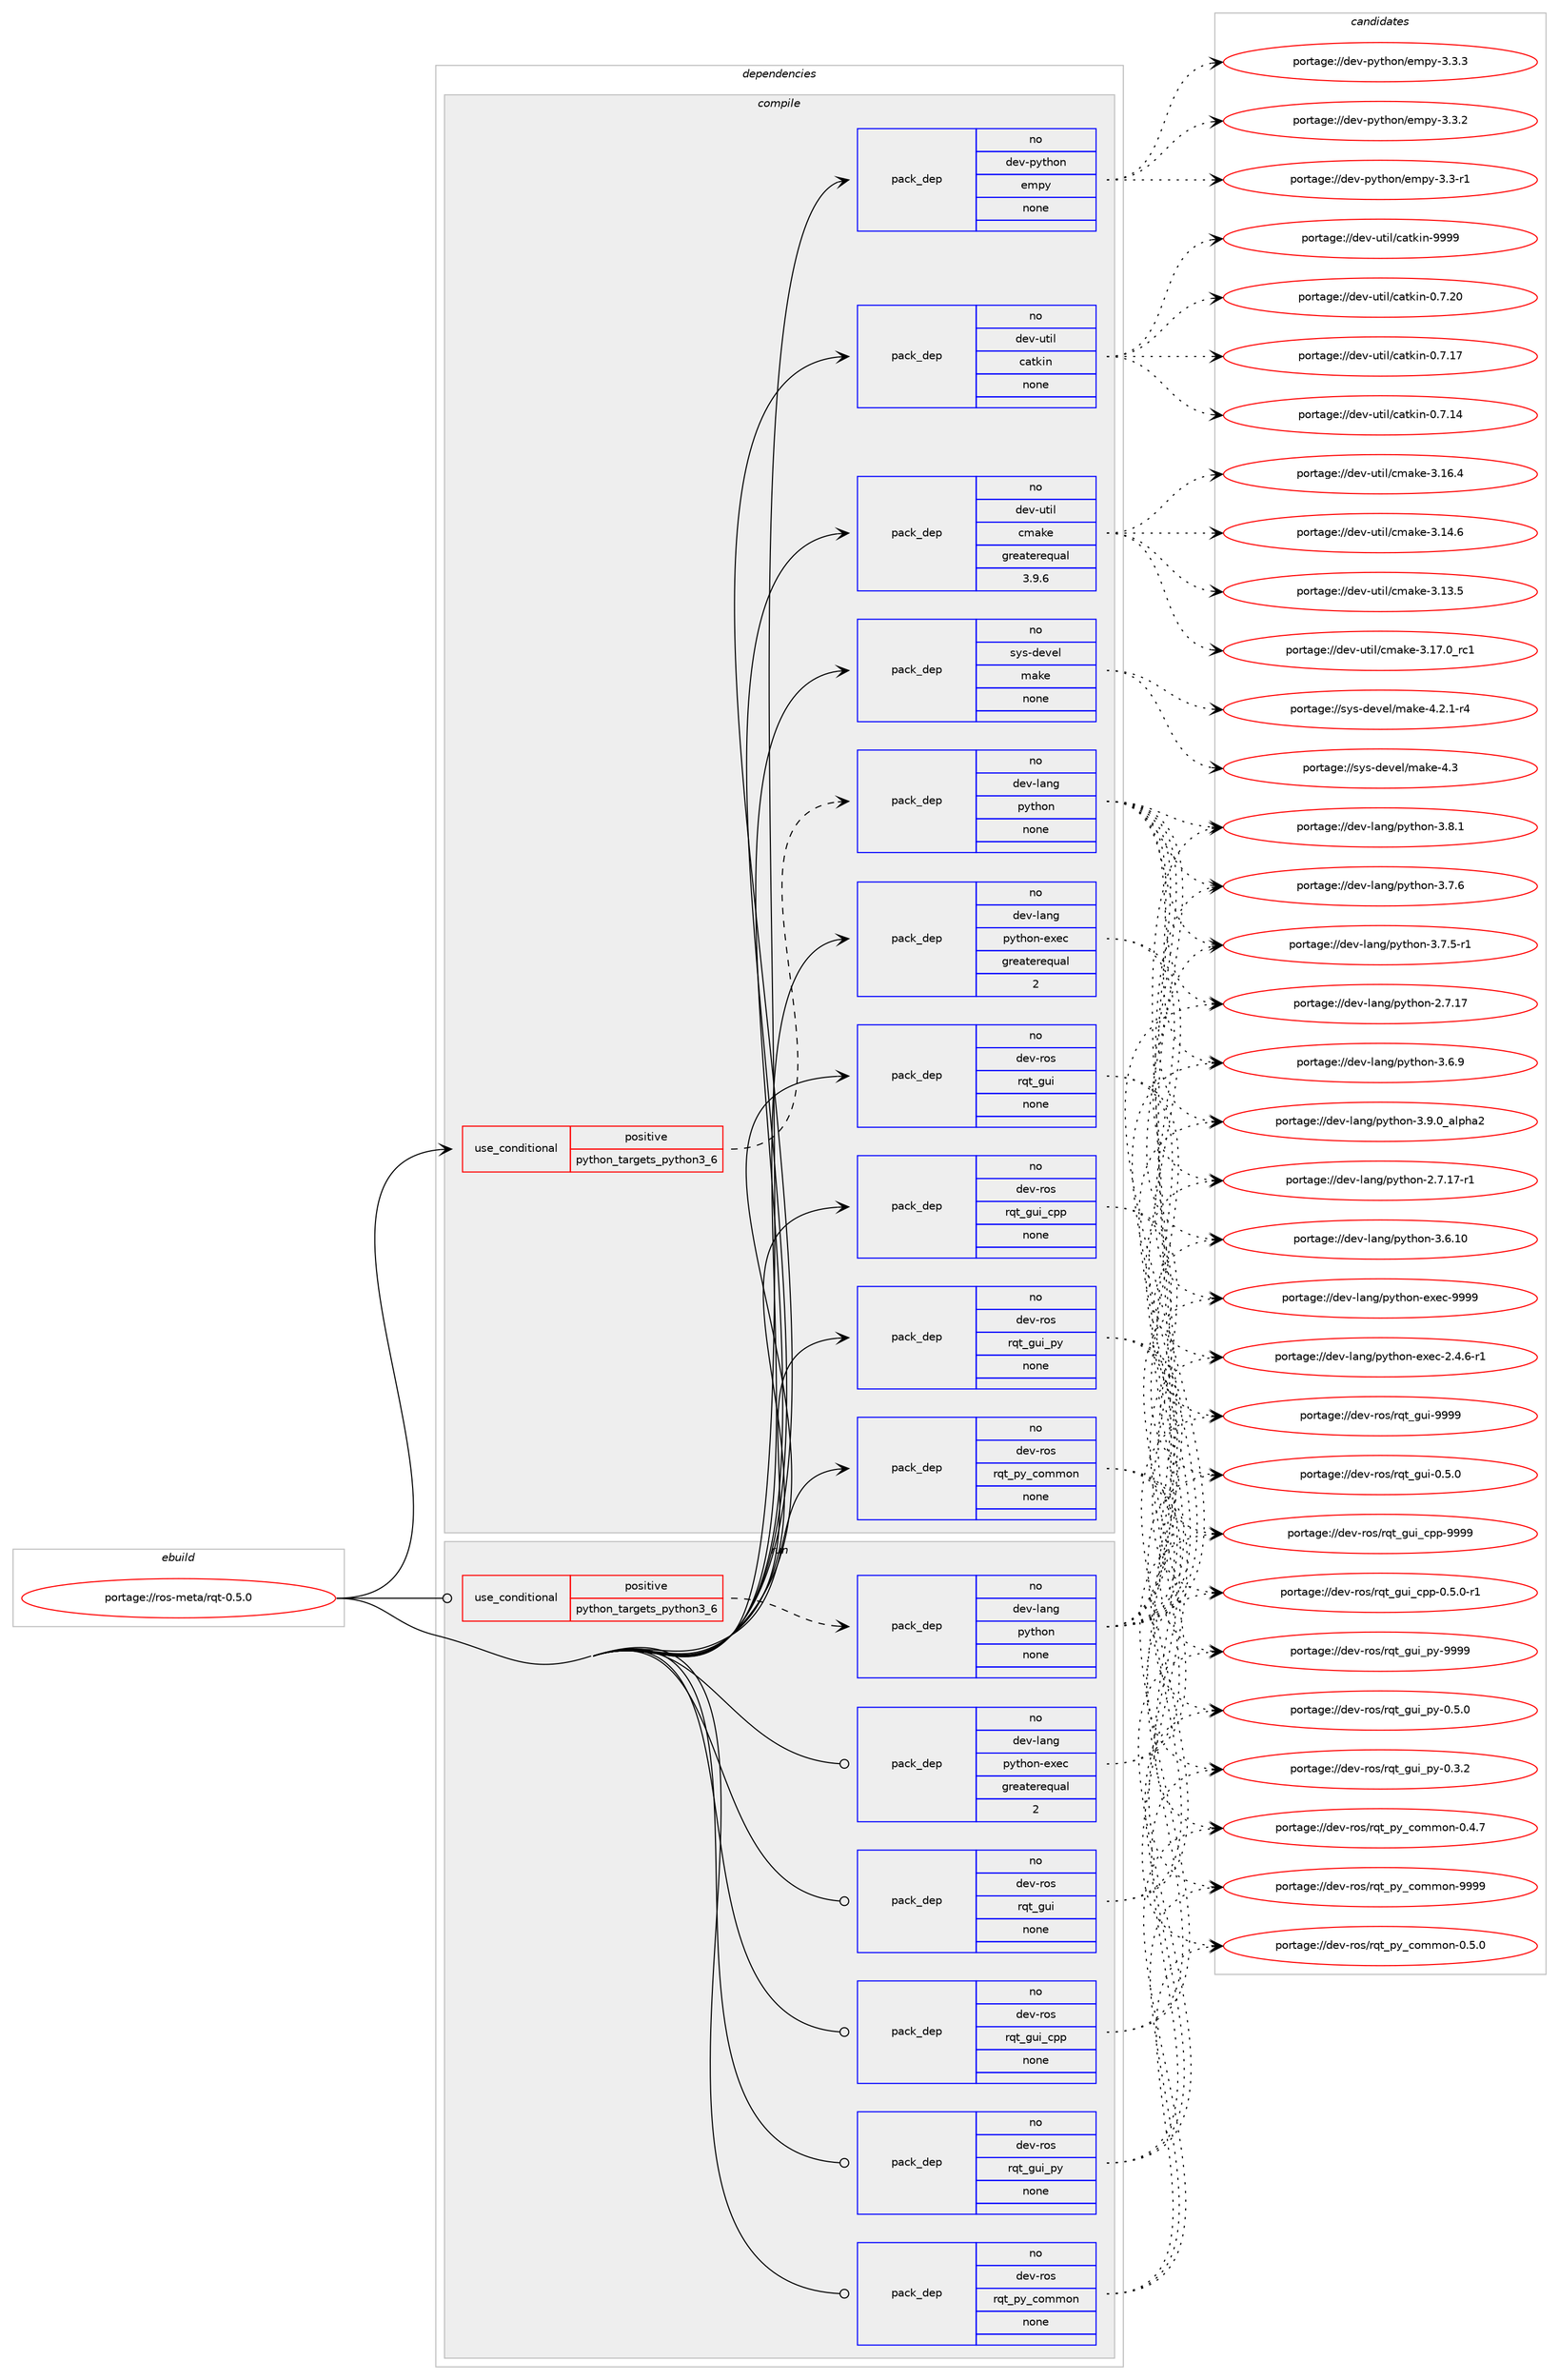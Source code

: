 digraph prolog {

# *************
# Graph options
# *************

newrank=true;
concentrate=true;
compound=true;
graph [rankdir=LR,fontname=Helvetica,fontsize=10,ranksep=1.5];#, ranksep=2.5, nodesep=0.2];
edge  [arrowhead=vee];
node  [fontname=Helvetica,fontsize=10];

# **********
# The ebuild
# **********

subgraph cluster_leftcol {
color=gray;
rank=same;
label=<<i>ebuild</i>>;
id [label="portage://ros-meta/rqt-0.5.0", color=red, width=4, href="../ros-meta/rqt-0.5.0.svg"];
}

# ****************
# The dependencies
# ****************

subgraph cluster_midcol {
color=gray;
label=<<i>dependencies</i>>;
subgraph cluster_compile {
fillcolor="#eeeeee";
style=filled;
label=<<i>compile</i>>;
subgraph cond21412 {
dependency106482 [label=<<TABLE BORDER="0" CELLBORDER="1" CELLSPACING="0" CELLPADDING="4"><TR><TD ROWSPAN="3" CELLPADDING="10">use_conditional</TD></TR><TR><TD>positive</TD></TR><TR><TD>python_targets_python3_6</TD></TR></TABLE>>, shape=none, color=red];
subgraph pack83254 {
dependency106483 [label=<<TABLE BORDER="0" CELLBORDER="1" CELLSPACING="0" CELLPADDING="4" WIDTH="220"><TR><TD ROWSPAN="6" CELLPADDING="30">pack_dep</TD></TR><TR><TD WIDTH="110">no</TD></TR><TR><TD>dev-lang</TD></TR><TR><TD>python</TD></TR><TR><TD>none</TD></TR><TR><TD></TD></TR></TABLE>>, shape=none, color=blue];
}
dependency106482:e -> dependency106483:w [weight=20,style="dashed",arrowhead="vee"];
}
id:e -> dependency106482:w [weight=20,style="solid",arrowhead="vee"];
subgraph pack83255 {
dependency106484 [label=<<TABLE BORDER="0" CELLBORDER="1" CELLSPACING="0" CELLPADDING="4" WIDTH="220"><TR><TD ROWSPAN="6" CELLPADDING="30">pack_dep</TD></TR><TR><TD WIDTH="110">no</TD></TR><TR><TD>dev-lang</TD></TR><TR><TD>python-exec</TD></TR><TR><TD>greaterequal</TD></TR><TR><TD>2</TD></TR></TABLE>>, shape=none, color=blue];
}
id:e -> dependency106484:w [weight=20,style="solid",arrowhead="vee"];
subgraph pack83256 {
dependency106485 [label=<<TABLE BORDER="0" CELLBORDER="1" CELLSPACING="0" CELLPADDING="4" WIDTH="220"><TR><TD ROWSPAN="6" CELLPADDING="30">pack_dep</TD></TR><TR><TD WIDTH="110">no</TD></TR><TR><TD>dev-python</TD></TR><TR><TD>empy</TD></TR><TR><TD>none</TD></TR><TR><TD></TD></TR></TABLE>>, shape=none, color=blue];
}
id:e -> dependency106485:w [weight=20,style="solid",arrowhead="vee"];
subgraph pack83257 {
dependency106486 [label=<<TABLE BORDER="0" CELLBORDER="1" CELLSPACING="0" CELLPADDING="4" WIDTH="220"><TR><TD ROWSPAN="6" CELLPADDING="30">pack_dep</TD></TR><TR><TD WIDTH="110">no</TD></TR><TR><TD>dev-ros</TD></TR><TR><TD>rqt_gui</TD></TR><TR><TD>none</TD></TR><TR><TD></TD></TR></TABLE>>, shape=none, color=blue];
}
id:e -> dependency106486:w [weight=20,style="solid",arrowhead="vee"];
subgraph pack83258 {
dependency106487 [label=<<TABLE BORDER="0" CELLBORDER="1" CELLSPACING="0" CELLPADDING="4" WIDTH="220"><TR><TD ROWSPAN="6" CELLPADDING="30">pack_dep</TD></TR><TR><TD WIDTH="110">no</TD></TR><TR><TD>dev-ros</TD></TR><TR><TD>rqt_gui_cpp</TD></TR><TR><TD>none</TD></TR><TR><TD></TD></TR></TABLE>>, shape=none, color=blue];
}
id:e -> dependency106487:w [weight=20,style="solid",arrowhead="vee"];
subgraph pack83259 {
dependency106488 [label=<<TABLE BORDER="0" CELLBORDER="1" CELLSPACING="0" CELLPADDING="4" WIDTH="220"><TR><TD ROWSPAN="6" CELLPADDING="30">pack_dep</TD></TR><TR><TD WIDTH="110">no</TD></TR><TR><TD>dev-ros</TD></TR><TR><TD>rqt_gui_py</TD></TR><TR><TD>none</TD></TR><TR><TD></TD></TR></TABLE>>, shape=none, color=blue];
}
id:e -> dependency106488:w [weight=20,style="solid",arrowhead="vee"];
subgraph pack83260 {
dependency106489 [label=<<TABLE BORDER="0" CELLBORDER="1" CELLSPACING="0" CELLPADDING="4" WIDTH="220"><TR><TD ROWSPAN="6" CELLPADDING="30">pack_dep</TD></TR><TR><TD WIDTH="110">no</TD></TR><TR><TD>dev-ros</TD></TR><TR><TD>rqt_py_common</TD></TR><TR><TD>none</TD></TR><TR><TD></TD></TR></TABLE>>, shape=none, color=blue];
}
id:e -> dependency106489:w [weight=20,style="solid",arrowhead="vee"];
subgraph pack83261 {
dependency106490 [label=<<TABLE BORDER="0" CELLBORDER="1" CELLSPACING="0" CELLPADDING="4" WIDTH="220"><TR><TD ROWSPAN="6" CELLPADDING="30">pack_dep</TD></TR><TR><TD WIDTH="110">no</TD></TR><TR><TD>dev-util</TD></TR><TR><TD>catkin</TD></TR><TR><TD>none</TD></TR><TR><TD></TD></TR></TABLE>>, shape=none, color=blue];
}
id:e -> dependency106490:w [weight=20,style="solid",arrowhead="vee"];
subgraph pack83262 {
dependency106491 [label=<<TABLE BORDER="0" CELLBORDER="1" CELLSPACING="0" CELLPADDING="4" WIDTH="220"><TR><TD ROWSPAN="6" CELLPADDING="30">pack_dep</TD></TR><TR><TD WIDTH="110">no</TD></TR><TR><TD>dev-util</TD></TR><TR><TD>cmake</TD></TR><TR><TD>greaterequal</TD></TR><TR><TD>3.9.6</TD></TR></TABLE>>, shape=none, color=blue];
}
id:e -> dependency106491:w [weight=20,style="solid",arrowhead="vee"];
subgraph pack83263 {
dependency106492 [label=<<TABLE BORDER="0" CELLBORDER="1" CELLSPACING="0" CELLPADDING="4" WIDTH="220"><TR><TD ROWSPAN="6" CELLPADDING="30">pack_dep</TD></TR><TR><TD WIDTH="110">no</TD></TR><TR><TD>sys-devel</TD></TR><TR><TD>make</TD></TR><TR><TD>none</TD></TR><TR><TD></TD></TR></TABLE>>, shape=none, color=blue];
}
id:e -> dependency106492:w [weight=20,style="solid",arrowhead="vee"];
}
subgraph cluster_compileandrun {
fillcolor="#eeeeee";
style=filled;
label=<<i>compile and run</i>>;
}
subgraph cluster_run {
fillcolor="#eeeeee";
style=filled;
label=<<i>run</i>>;
subgraph cond21413 {
dependency106493 [label=<<TABLE BORDER="0" CELLBORDER="1" CELLSPACING="0" CELLPADDING="4"><TR><TD ROWSPAN="3" CELLPADDING="10">use_conditional</TD></TR><TR><TD>positive</TD></TR><TR><TD>python_targets_python3_6</TD></TR></TABLE>>, shape=none, color=red];
subgraph pack83264 {
dependency106494 [label=<<TABLE BORDER="0" CELLBORDER="1" CELLSPACING="0" CELLPADDING="4" WIDTH="220"><TR><TD ROWSPAN="6" CELLPADDING="30">pack_dep</TD></TR><TR><TD WIDTH="110">no</TD></TR><TR><TD>dev-lang</TD></TR><TR><TD>python</TD></TR><TR><TD>none</TD></TR><TR><TD></TD></TR></TABLE>>, shape=none, color=blue];
}
dependency106493:e -> dependency106494:w [weight=20,style="dashed",arrowhead="vee"];
}
id:e -> dependency106493:w [weight=20,style="solid",arrowhead="odot"];
subgraph pack83265 {
dependency106495 [label=<<TABLE BORDER="0" CELLBORDER="1" CELLSPACING="0" CELLPADDING="4" WIDTH="220"><TR><TD ROWSPAN="6" CELLPADDING="30">pack_dep</TD></TR><TR><TD WIDTH="110">no</TD></TR><TR><TD>dev-lang</TD></TR><TR><TD>python-exec</TD></TR><TR><TD>greaterequal</TD></TR><TR><TD>2</TD></TR></TABLE>>, shape=none, color=blue];
}
id:e -> dependency106495:w [weight=20,style="solid",arrowhead="odot"];
subgraph pack83266 {
dependency106496 [label=<<TABLE BORDER="0" CELLBORDER="1" CELLSPACING="0" CELLPADDING="4" WIDTH="220"><TR><TD ROWSPAN="6" CELLPADDING="30">pack_dep</TD></TR><TR><TD WIDTH="110">no</TD></TR><TR><TD>dev-ros</TD></TR><TR><TD>rqt_gui</TD></TR><TR><TD>none</TD></TR><TR><TD></TD></TR></TABLE>>, shape=none, color=blue];
}
id:e -> dependency106496:w [weight=20,style="solid",arrowhead="odot"];
subgraph pack83267 {
dependency106497 [label=<<TABLE BORDER="0" CELLBORDER="1" CELLSPACING="0" CELLPADDING="4" WIDTH="220"><TR><TD ROWSPAN="6" CELLPADDING="30">pack_dep</TD></TR><TR><TD WIDTH="110">no</TD></TR><TR><TD>dev-ros</TD></TR><TR><TD>rqt_gui_cpp</TD></TR><TR><TD>none</TD></TR><TR><TD></TD></TR></TABLE>>, shape=none, color=blue];
}
id:e -> dependency106497:w [weight=20,style="solid",arrowhead="odot"];
subgraph pack83268 {
dependency106498 [label=<<TABLE BORDER="0" CELLBORDER="1" CELLSPACING="0" CELLPADDING="4" WIDTH="220"><TR><TD ROWSPAN="6" CELLPADDING="30">pack_dep</TD></TR><TR><TD WIDTH="110">no</TD></TR><TR><TD>dev-ros</TD></TR><TR><TD>rqt_gui_py</TD></TR><TR><TD>none</TD></TR><TR><TD></TD></TR></TABLE>>, shape=none, color=blue];
}
id:e -> dependency106498:w [weight=20,style="solid",arrowhead="odot"];
subgraph pack83269 {
dependency106499 [label=<<TABLE BORDER="0" CELLBORDER="1" CELLSPACING="0" CELLPADDING="4" WIDTH="220"><TR><TD ROWSPAN="6" CELLPADDING="30">pack_dep</TD></TR><TR><TD WIDTH="110">no</TD></TR><TR><TD>dev-ros</TD></TR><TR><TD>rqt_py_common</TD></TR><TR><TD>none</TD></TR><TR><TD></TD></TR></TABLE>>, shape=none, color=blue];
}
id:e -> dependency106499:w [weight=20,style="solid",arrowhead="odot"];
}
}

# **************
# The candidates
# **************

subgraph cluster_choices {
rank=same;
color=gray;
label=<<i>candidates</i>>;

subgraph choice83254 {
color=black;
nodesep=1;
choice10010111845108971101034711212111610411111045514657464895971081121049750 [label="portage://dev-lang/python-3.9.0_alpha2", color=red, width=4,href="../dev-lang/python-3.9.0_alpha2.svg"];
choice100101118451089711010347112121116104111110455146564649 [label="portage://dev-lang/python-3.8.1", color=red, width=4,href="../dev-lang/python-3.8.1.svg"];
choice100101118451089711010347112121116104111110455146554654 [label="portage://dev-lang/python-3.7.6", color=red, width=4,href="../dev-lang/python-3.7.6.svg"];
choice1001011184510897110103471121211161041111104551465546534511449 [label="portage://dev-lang/python-3.7.5-r1", color=red, width=4,href="../dev-lang/python-3.7.5-r1.svg"];
choice100101118451089711010347112121116104111110455146544657 [label="portage://dev-lang/python-3.6.9", color=red, width=4,href="../dev-lang/python-3.6.9.svg"];
choice10010111845108971101034711212111610411111045514654464948 [label="portage://dev-lang/python-3.6.10", color=red, width=4,href="../dev-lang/python-3.6.10.svg"];
choice100101118451089711010347112121116104111110455046554649554511449 [label="portage://dev-lang/python-2.7.17-r1", color=red, width=4,href="../dev-lang/python-2.7.17-r1.svg"];
choice10010111845108971101034711212111610411111045504655464955 [label="portage://dev-lang/python-2.7.17", color=red, width=4,href="../dev-lang/python-2.7.17.svg"];
dependency106483:e -> choice10010111845108971101034711212111610411111045514657464895971081121049750:w [style=dotted,weight="100"];
dependency106483:e -> choice100101118451089711010347112121116104111110455146564649:w [style=dotted,weight="100"];
dependency106483:e -> choice100101118451089711010347112121116104111110455146554654:w [style=dotted,weight="100"];
dependency106483:e -> choice1001011184510897110103471121211161041111104551465546534511449:w [style=dotted,weight="100"];
dependency106483:e -> choice100101118451089711010347112121116104111110455146544657:w [style=dotted,weight="100"];
dependency106483:e -> choice10010111845108971101034711212111610411111045514654464948:w [style=dotted,weight="100"];
dependency106483:e -> choice100101118451089711010347112121116104111110455046554649554511449:w [style=dotted,weight="100"];
dependency106483:e -> choice10010111845108971101034711212111610411111045504655464955:w [style=dotted,weight="100"];
}
subgraph choice83255 {
color=black;
nodesep=1;
choice10010111845108971101034711212111610411111045101120101994557575757 [label="portage://dev-lang/python-exec-9999", color=red, width=4,href="../dev-lang/python-exec-9999.svg"];
choice10010111845108971101034711212111610411111045101120101994550465246544511449 [label="portage://dev-lang/python-exec-2.4.6-r1", color=red, width=4,href="../dev-lang/python-exec-2.4.6-r1.svg"];
dependency106484:e -> choice10010111845108971101034711212111610411111045101120101994557575757:w [style=dotted,weight="100"];
dependency106484:e -> choice10010111845108971101034711212111610411111045101120101994550465246544511449:w [style=dotted,weight="100"];
}
subgraph choice83256 {
color=black;
nodesep=1;
choice1001011184511212111610411111047101109112121455146514651 [label="portage://dev-python/empy-3.3.3", color=red, width=4,href="../dev-python/empy-3.3.3.svg"];
choice1001011184511212111610411111047101109112121455146514650 [label="portage://dev-python/empy-3.3.2", color=red, width=4,href="../dev-python/empy-3.3.2.svg"];
choice1001011184511212111610411111047101109112121455146514511449 [label="portage://dev-python/empy-3.3-r1", color=red, width=4,href="../dev-python/empy-3.3-r1.svg"];
dependency106485:e -> choice1001011184511212111610411111047101109112121455146514651:w [style=dotted,weight="100"];
dependency106485:e -> choice1001011184511212111610411111047101109112121455146514650:w [style=dotted,weight="100"];
dependency106485:e -> choice1001011184511212111610411111047101109112121455146514511449:w [style=dotted,weight="100"];
}
subgraph choice83257 {
color=black;
nodesep=1;
choice1001011184511411111547114113116951031171054557575757 [label="portage://dev-ros/rqt_gui-9999", color=red, width=4,href="../dev-ros/rqt_gui-9999.svg"];
choice100101118451141111154711411311695103117105454846534648 [label="portage://dev-ros/rqt_gui-0.5.0", color=red, width=4,href="../dev-ros/rqt_gui-0.5.0.svg"];
dependency106486:e -> choice1001011184511411111547114113116951031171054557575757:w [style=dotted,weight="100"];
dependency106486:e -> choice100101118451141111154711411311695103117105454846534648:w [style=dotted,weight="100"];
}
subgraph choice83258 {
color=black;
nodesep=1;
choice10010111845114111115471141131169510311710595991121124557575757 [label="portage://dev-ros/rqt_gui_cpp-9999", color=red, width=4,href="../dev-ros/rqt_gui_cpp-9999.svg"];
choice10010111845114111115471141131169510311710595991121124548465346484511449 [label="portage://dev-ros/rqt_gui_cpp-0.5.0-r1", color=red, width=4,href="../dev-ros/rqt_gui_cpp-0.5.0-r1.svg"];
dependency106487:e -> choice10010111845114111115471141131169510311710595991121124557575757:w [style=dotted,weight="100"];
dependency106487:e -> choice10010111845114111115471141131169510311710595991121124548465346484511449:w [style=dotted,weight="100"];
}
subgraph choice83259 {
color=black;
nodesep=1;
choice100101118451141111154711411311695103117105951121214557575757 [label="portage://dev-ros/rqt_gui_py-9999", color=red, width=4,href="../dev-ros/rqt_gui_py-9999.svg"];
choice10010111845114111115471141131169510311710595112121454846534648 [label="portage://dev-ros/rqt_gui_py-0.5.0", color=red, width=4,href="../dev-ros/rqt_gui_py-0.5.0.svg"];
choice10010111845114111115471141131169510311710595112121454846514650 [label="portage://dev-ros/rqt_gui_py-0.3.2", color=red, width=4,href="../dev-ros/rqt_gui_py-0.3.2.svg"];
dependency106488:e -> choice100101118451141111154711411311695103117105951121214557575757:w [style=dotted,weight="100"];
dependency106488:e -> choice10010111845114111115471141131169510311710595112121454846534648:w [style=dotted,weight="100"];
dependency106488:e -> choice10010111845114111115471141131169510311710595112121454846514650:w [style=dotted,weight="100"];
}
subgraph choice83260 {
color=black;
nodesep=1;
choice10010111845114111115471141131169511212195991111091091111104557575757 [label="portage://dev-ros/rqt_py_common-9999", color=red, width=4,href="../dev-ros/rqt_py_common-9999.svg"];
choice1001011184511411111547114113116951121219599111109109111110454846534648 [label="portage://dev-ros/rqt_py_common-0.5.0", color=red, width=4,href="../dev-ros/rqt_py_common-0.5.0.svg"];
choice1001011184511411111547114113116951121219599111109109111110454846524655 [label="portage://dev-ros/rqt_py_common-0.4.7", color=red, width=4,href="../dev-ros/rqt_py_common-0.4.7.svg"];
dependency106489:e -> choice10010111845114111115471141131169511212195991111091091111104557575757:w [style=dotted,weight="100"];
dependency106489:e -> choice1001011184511411111547114113116951121219599111109109111110454846534648:w [style=dotted,weight="100"];
dependency106489:e -> choice1001011184511411111547114113116951121219599111109109111110454846524655:w [style=dotted,weight="100"];
}
subgraph choice83261 {
color=black;
nodesep=1;
choice100101118451171161051084799971161071051104557575757 [label="portage://dev-util/catkin-9999", color=red, width=4,href="../dev-util/catkin-9999.svg"];
choice1001011184511711610510847999711610710511045484655465048 [label="portage://dev-util/catkin-0.7.20", color=red, width=4,href="../dev-util/catkin-0.7.20.svg"];
choice1001011184511711610510847999711610710511045484655464955 [label="portage://dev-util/catkin-0.7.17", color=red, width=4,href="../dev-util/catkin-0.7.17.svg"];
choice1001011184511711610510847999711610710511045484655464952 [label="portage://dev-util/catkin-0.7.14", color=red, width=4,href="../dev-util/catkin-0.7.14.svg"];
dependency106490:e -> choice100101118451171161051084799971161071051104557575757:w [style=dotted,weight="100"];
dependency106490:e -> choice1001011184511711610510847999711610710511045484655465048:w [style=dotted,weight="100"];
dependency106490:e -> choice1001011184511711610510847999711610710511045484655464955:w [style=dotted,weight="100"];
dependency106490:e -> choice1001011184511711610510847999711610710511045484655464952:w [style=dotted,weight="100"];
}
subgraph choice83262 {
color=black;
nodesep=1;
choice1001011184511711610510847991099710710145514649554648951149949 [label="portage://dev-util/cmake-3.17.0_rc1", color=red, width=4,href="../dev-util/cmake-3.17.0_rc1.svg"];
choice1001011184511711610510847991099710710145514649544652 [label="portage://dev-util/cmake-3.16.4", color=red, width=4,href="../dev-util/cmake-3.16.4.svg"];
choice1001011184511711610510847991099710710145514649524654 [label="portage://dev-util/cmake-3.14.6", color=red, width=4,href="../dev-util/cmake-3.14.6.svg"];
choice1001011184511711610510847991099710710145514649514653 [label="portage://dev-util/cmake-3.13.5", color=red, width=4,href="../dev-util/cmake-3.13.5.svg"];
dependency106491:e -> choice1001011184511711610510847991099710710145514649554648951149949:w [style=dotted,weight="100"];
dependency106491:e -> choice1001011184511711610510847991099710710145514649544652:w [style=dotted,weight="100"];
dependency106491:e -> choice1001011184511711610510847991099710710145514649524654:w [style=dotted,weight="100"];
dependency106491:e -> choice1001011184511711610510847991099710710145514649514653:w [style=dotted,weight="100"];
}
subgraph choice83263 {
color=black;
nodesep=1;
choice11512111545100101118101108471099710710145524651 [label="portage://sys-devel/make-4.3", color=red, width=4,href="../sys-devel/make-4.3.svg"];
choice1151211154510010111810110847109971071014552465046494511452 [label="portage://sys-devel/make-4.2.1-r4", color=red, width=4,href="../sys-devel/make-4.2.1-r4.svg"];
dependency106492:e -> choice11512111545100101118101108471099710710145524651:w [style=dotted,weight="100"];
dependency106492:e -> choice1151211154510010111810110847109971071014552465046494511452:w [style=dotted,weight="100"];
}
subgraph choice83264 {
color=black;
nodesep=1;
choice10010111845108971101034711212111610411111045514657464895971081121049750 [label="portage://dev-lang/python-3.9.0_alpha2", color=red, width=4,href="../dev-lang/python-3.9.0_alpha2.svg"];
choice100101118451089711010347112121116104111110455146564649 [label="portage://dev-lang/python-3.8.1", color=red, width=4,href="../dev-lang/python-3.8.1.svg"];
choice100101118451089711010347112121116104111110455146554654 [label="portage://dev-lang/python-3.7.6", color=red, width=4,href="../dev-lang/python-3.7.6.svg"];
choice1001011184510897110103471121211161041111104551465546534511449 [label="portage://dev-lang/python-3.7.5-r1", color=red, width=4,href="../dev-lang/python-3.7.5-r1.svg"];
choice100101118451089711010347112121116104111110455146544657 [label="portage://dev-lang/python-3.6.9", color=red, width=4,href="../dev-lang/python-3.6.9.svg"];
choice10010111845108971101034711212111610411111045514654464948 [label="portage://dev-lang/python-3.6.10", color=red, width=4,href="../dev-lang/python-3.6.10.svg"];
choice100101118451089711010347112121116104111110455046554649554511449 [label="portage://dev-lang/python-2.7.17-r1", color=red, width=4,href="../dev-lang/python-2.7.17-r1.svg"];
choice10010111845108971101034711212111610411111045504655464955 [label="portage://dev-lang/python-2.7.17", color=red, width=4,href="../dev-lang/python-2.7.17.svg"];
dependency106494:e -> choice10010111845108971101034711212111610411111045514657464895971081121049750:w [style=dotted,weight="100"];
dependency106494:e -> choice100101118451089711010347112121116104111110455146564649:w [style=dotted,weight="100"];
dependency106494:e -> choice100101118451089711010347112121116104111110455146554654:w [style=dotted,weight="100"];
dependency106494:e -> choice1001011184510897110103471121211161041111104551465546534511449:w [style=dotted,weight="100"];
dependency106494:e -> choice100101118451089711010347112121116104111110455146544657:w [style=dotted,weight="100"];
dependency106494:e -> choice10010111845108971101034711212111610411111045514654464948:w [style=dotted,weight="100"];
dependency106494:e -> choice100101118451089711010347112121116104111110455046554649554511449:w [style=dotted,weight="100"];
dependency106494:e -> choice10010111845108971101034711212111610411111045504655464955:w [style=dotted,weight="100"];
}
subgraph choice83265 {
color=black;
nodesep=1;
choice10010111845108971101034711212111610411111045101120101994557575757 [label="portage://dev-lang/python-exec-9999", color=red, width=4,href="../dev-lang/python-exec-9999.svg"];
choice10010111845108971101034711212111610411111045101120101994550465246544511449 [label="portage://dev-lang/python-exec-2.4.6-r1", color=red, width=4,href="../dev-lang/python-exec-2.4.6-r1.svg"];
dependency106495:e -> choice10010111845108971101034711212111610411111045101120101994557575757:w [style=dotted,weight="100"];
dependency106495:e -> choice10010111845108971101034711212111610411111045101120101994550465246544511449:w [style=dotted,weight="100"];
}
subgraph choice83266 {
color=black;
nodesep=1;
choice1001011184511411111547114113116951031171054557575757 [label="portage://dev-ros/rqt_gui-9999", color=red, width=4,href="../dev-ros/rqt_gui-9999.svg"];
choice100101118451141111154711411311695103117105454846534648 [label="portage://dev-ros/rqt_gui-0.5.0", color=red, width=4,href="../dev-ros/rqt_gui-0.5.0.svg"];
dependency106496:e -> choice1001011184511411111547114113116951031171054557575757:w [style=dotted,weight="100"];
dependency106496:e -> choice100101118451141111154711411311695103117105454846534648:w [style=dotted,weight="100"];
}
subgraph choice83267 {
color=black;
nodesep=1;
choice10010111845114111115471141131169510311710595991121124557575757 [label="portage://dev-ros/rqt_gui_cpp-9999", color=red, width=4,href="../dev-ros/rqt_gui_cpp-9999.svg"];
choice10010111845114111115471141131169510311710595991121124548465346484511449 [label="portage://dev-ros/rqt_gui_cpp-0.5.0-r1", color=red, width=4,href="../dev-ros/rqt_gui_cpp-0.5.0-r1.svg"];
dependency106497:e -> choice10010111845114111115471141131169510311710595991121124557575757:w [style=dotted,weight="100"];
dependency106497:e -> choice10010111845114111115471141131169510311710595991121124548465346484511449:w [style=dotted,weight="100"];
}
subgraph choice83268 {
color=black;
nodesep=1;
choice100101118451141111154711411311695103117105951121214557575757 [label="portage://dev-ros/rqt_gui_py-9999", color=red, width=4,href="../dev-ros/rqt_gui_py-9999.svg"];
choice10010111845114111115471141131169510311710595112121454846534648 [label="portage://dev-ros/rqt_gui_py-0.5.0", color=red, width=4,href="../dev-ros/rqt_gui_py-0.5.0.svg"];
choice10010111845114111115471141131169510311710595112121454846514650 [label="portage://dev-ros/rqt_gui_py-0.3.2", color=red, width=4,href="../dev-ros/rqt_gui_py-0.3.2.svg"];
dependency106498:e -> choice100101118451141111154711411311695103117105951121214557575757:w [style=dotted,weight="100"];
dependency106498:e -> choice10010111845114111115471141131169510311710595112121454846534648:w [style=dotted,weight="100"];
dependency106498:e -> choice10010111845114111115471141131169510311710595112121454846514650:w [style=dotted,weight="100"];
}
subgraph choice83269 {
color=black;
nodesep=1;
choice10010111845114111115471141131169511212195991111091091111104557575757 [label="portage://dev-ros/rqt_py_common-9999", color=red, width=4,href="../dev-ros/rqt_py_common-9999.svg"];
choice1001011184511411111547114113116951121219599111109109111110454846534648 [label="portage://dev-ros/rqt_py_common-0.5.0", color=red, width=4,href="../dev-ros/rqt_py_common-0.5.0.svg"];
choice1001011184511411111547114113116951121219599111109109111110454846524655 [label="portage://dev-ros/rqt_py_common-0.4.7", color=red, width=4,href="../dev-ros/rqt_py_common-0.4.7.svg"];
dependency106499:e -> choice10010111845114111115471141131169511212195991111091091111104557575757:w [style=dotted,weight="100"];
dependency106499:e -> choice1001011184511411111547114113116951121219599111109109111110454846534648:w [style=dotted,weight="100"];
dependency106499:e -> choice1001011184511411111547114113116951121219599111109109111110454846524655:w [style=dotted,weight="100"];
}
}

}
